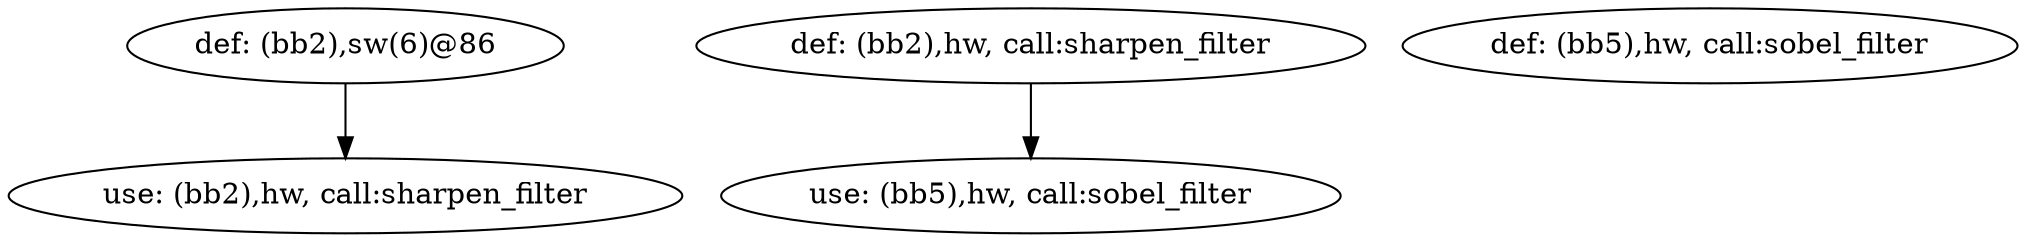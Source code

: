 digraph defuse_graph {
v0 [label = "def: (bb2),sw(6)@86"];
v1 [label = "use: (bb2),hw, call:sharpen_filter"];
v2 [label = "def: (bb2),hw, call:sharpen_filter"];
v3 [label = "use: (bb5),hw, call:sobel_filter"];
v4 [label = "def: (bb5),hw, call:sobel_filter"];
v0 -> v1;
v2 -> v3;
}
